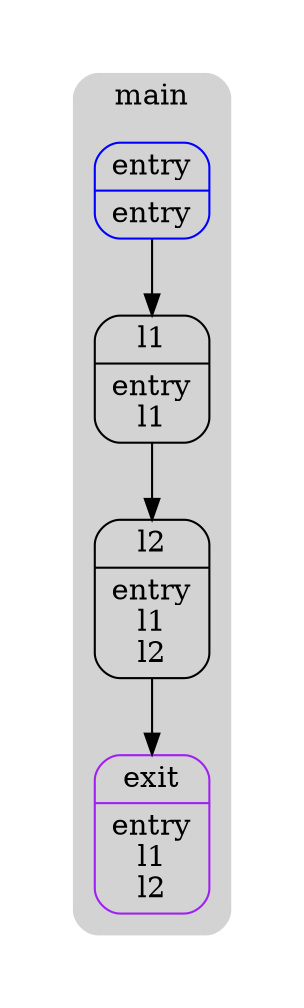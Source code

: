 digraph G {
  compound=true
  subgraph cluster_ {
    peripheries=0
    subgraph cluster_0_wrapper {
      peripheries=0
      margin=15
      subgraph cluster_0 {
        label="main"
        color=darkgray
        style=rounded
        bgcolor=lightgray
        margin=10
        cluster_0_0[label="{entry|entry}",shape=Mrecord,color=blue]
        cluster_0_1[label="{l1|entry\nl1}",shape=Mrecord,color=black]
        cluster_0_2[label="{l2|entry\nl1\nl2}",shape=Mrecord,color=black]
        cluster_0_exit[label="{exit|entry\nl1\nl2}",shape=Mrecord,color=purple]
        cluster_0_0 -> cluster_0_1
        cluster_0_1 -> cluster_0_2
        cluster_0_2 -> cluster_0_exit [color=black]
      }
    }
  }
}
